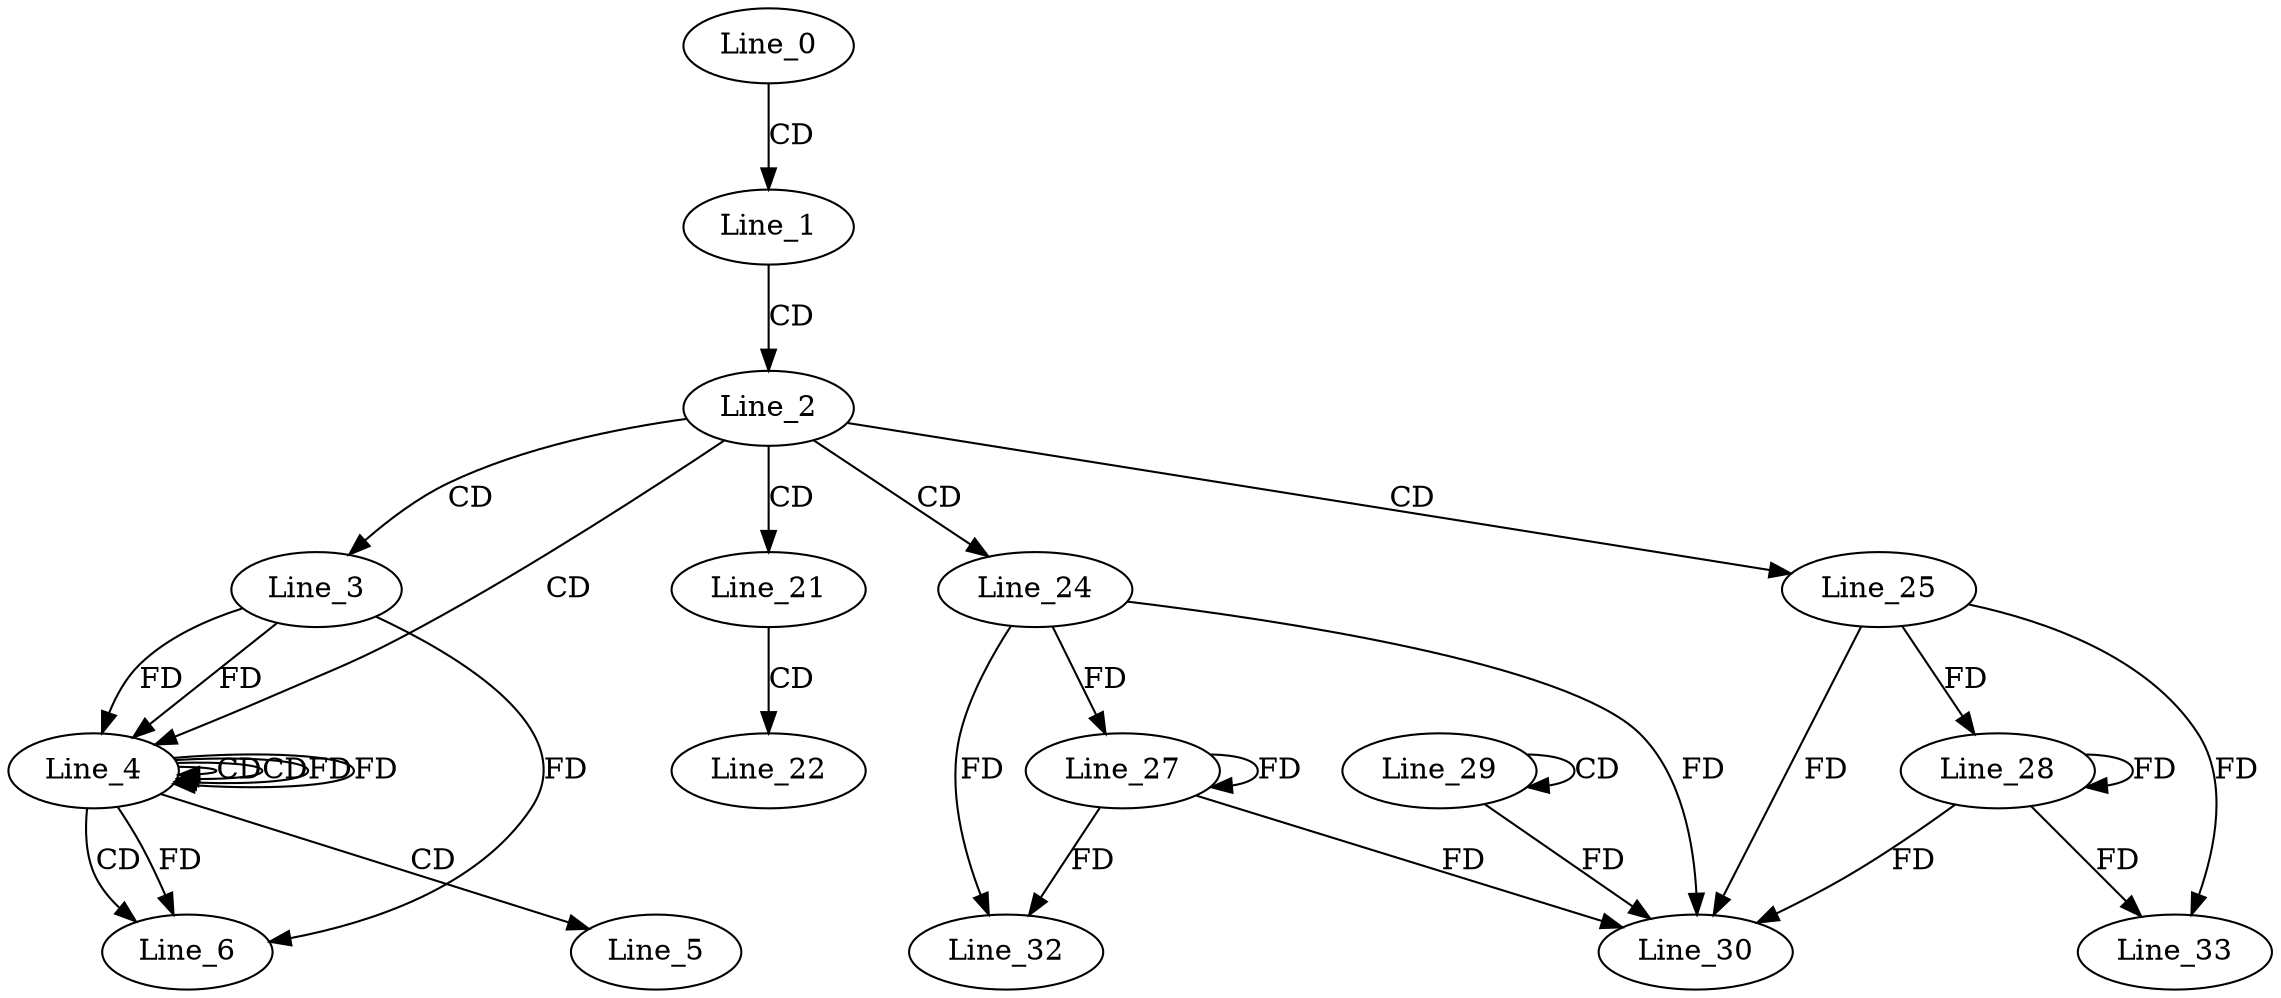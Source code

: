 digraph G {
  Line_0;
  Line_1;
  Line_2;
  Line_3;
  Line_4;
  Line_4;
  Line_4;
  Line_5;
  Line_6;
  Line_21;
  Line_22;
  Line_24;
  Line_25;
  Line_27;
  Line_28;
  Line_29;
  Line_29;
  Line_30;
  Line_32;
  Line_33;
  Line_0 -> Line_1 [ label="CD" ];
  Line_1 -> Line_2 [ label="CD" ];
  Line_2 -> Line_3 [ label="CD" ];
  Line_2 -> Line_4 [ label="CD" ];
  Line_4 -> Line_4 [ label="CD" ];
  Line_3 -> Line_4 [ label="FD" ];
  Line_4 -> Line_4 [ label="CD" ];
  Line_4 -> Line_4 [ label="FD" ];
  Line_3 -> Line_4 [ label="FD" ];
  Line_4 -> Line_5 [ label="CD" ];
  Line_4 -> Line_6 [ label="CD" ];
  Line_4 -> Line_6 [ label="FD" ];
  Line_3 -> Line_6 [ label="FD" ];
  Line_2 -> Line_21 [ label="CD" ];
  Line_21 -> Line_22 [ label="CD" ];
  Line_2 -> Line_24 [ label="CD" ];
  Line_2 -> Line_25 [ label="CD" ];
  Line_24 -> Line_27 [ label="FD" ];
  Line_27 -> Line_27 [ label="FD" ];
  Line_25 -> Line_28 [ label="FD" ];
  Line_28 -> Line_28 [ label="FD" ];
  Line_29 -> Line_29 [ label="CD" ];
  Line_24 -> Line_30 [ label="FD" ];
  Line_27 -> Line_30 [ label="FD" ];
  Line_25 -> Line_30 [ label="FD" ];
  Line_28 -> Line_30 [ label="FD" ];
  Line_29 -> Line_30 [ label="FD" ];
  Line_24 -> Line_32 [ label="FD" ];
  Line_27 -> Line_32 [ label="FD" ];
  Line_25 -> Line_33 [ label="FD" ];
  Line_28 -> Line_33 [ label="FD" ];
  Line_4 -> Line_4 [ label="FD" ];
}
